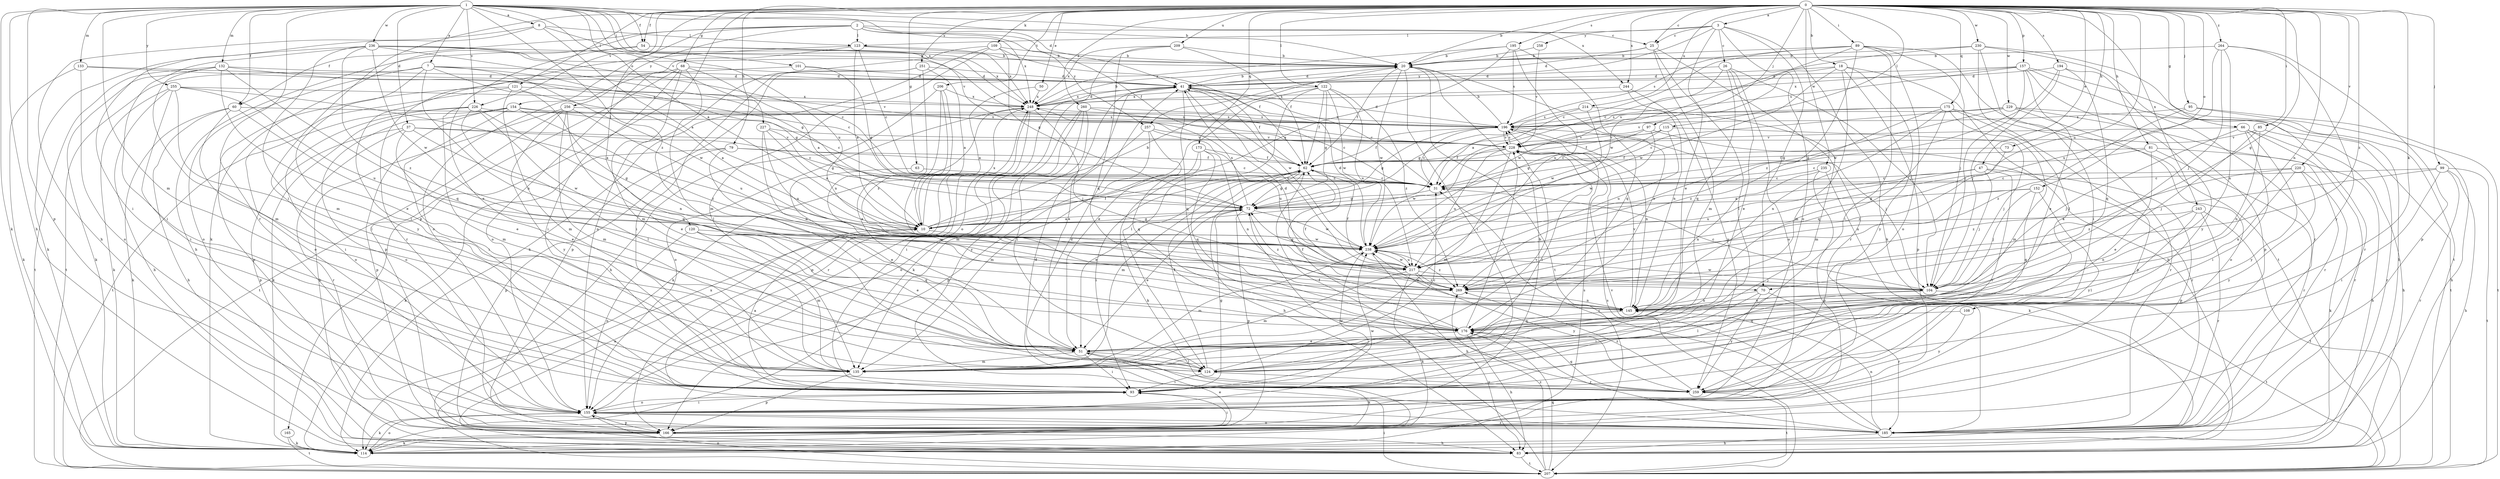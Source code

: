 strict digraph  {
0;
1;
2;
3;
7;
8;
10;
18;
20;
25;
26;
31;
37;
41;
47;
50;
51;
54;
60;
62;
63;
66;
68;
70;
72;
73;
79;
81;
83;
85;
89;
93;
95;
97;
99;
101;
104;
108;
109;
114;
115;
120;
121;
122;
123;
124;
132;
133;
135;
145;
152;
154;
155;
157;
165;
166;
173;
175;
176;
185;
194;
195;
196;
206;
207;
209;
214;
217;
220;
226;
227;
228;
229;
230;
235;
236;
238;
243;
244;
248;
251;
255;
256;
257;
258;
259;
260;
264;
269;
0 -> 3  [label=a];
0 -> 18  [label=b];
0 -> 20  [label=b];
0 -> 25  [label=c];
0 -> 47  [label=e];
0 -> 50  [label=e];
0 -> 54  [label=f];
0 -> 63  [label=g];
0 -> 66  [label=g];
0 -> 68  [label=g];
0 -> 70  [label=g];
0 -> 73  [label=h];
0 -> 79  [label=h];
0 -> 81  [label=h];
0 -> 85  [label=i];
0 -> 89  [label=i];
0 -> 93  [label=i];
0 -> 95  [label=j];
0 -> 97  [label=j];
0 -> 99  [label=j];
0 -> 108  [label=k];
0 -> 109  [label=k];
0 -> 115  [label=l];
0 -> 120  [label=l];
0 -> 121  [label=l];
0 -> 122  [label=l];
0 -> 145  [label=n];
0 -> 152  [label=o];
0 -> 157  [label=p];
0 -> 165  [label=p];
0 -> 173  [label=q];
0 -> 175  [label=q];
0 -> 194  [label=s];
0 -> 195  [label=s];
0 -> 206  [label=t];
0 -> 209  [label=u];
0 -> 214  [label=u];
0 -> 217  [label=u];
0 -> 220  [label=v];
0 -> 226  [label=v];
0 -> 229  [label=w];
0 -> 230  [label=w];
0 -> 235  [label=w];
0 -> 243  [label=x];
0 -> 244  [label=x];
0 -> 251  [label=y];
0 -> 260  [label=z];
0 -> 264  [label=z];
0 -> 269  [label=z];
1 -> 7  [label=a];
1 -> 8  [label=a];
1 -> 10  [label=a];
1 -> 20  [label=b];
1 -> 37  [label=d];
1 -> 41  [label=d];
1 -> 54  [label=f];
1 -> 60  [label=f];
1 -> 83  [label=h];
1 -> 101  [label=j];
1 -> 114  [label=k];
1 -> 132  [label=m];
1 -> 133  [label=m];
1 -> 135  [label=m];
1 -> 166  [label=p];
1 -> 185  [label=r];
1 -> 217  [label=u];
1 -> 226  [label=v];
1 -> 227  [label=v];
1 -> 236  [label=w];
1 -> 244  [label=x];
1 -> 248  [label=x];
1 -> 255  [label=y];
1 -> 269  [label=z];
2 -> 25  [label=c];
2 -> 60  [label=f];
2 -> 62  [label=f];
2 -> 114  [label=k];
2 -> 123  [label=l];
2 -> 154  [label=o];
2 -> 248  [label=x];
2 -> 256  [label=y];
2 -> 257  [label=y];
3 -> 25  [label=c];
3 -> 26  [label=c];
3 -> 51  [label=e];
3 -> 70  [label=g];
3 -> 114  [label=k];
3 -> 123  [label=l];
3 -> 155  [label=o];
3 -> 257  [label=y];
3 -> 258  [label=y];
7 -> 41  [label=d];
7 -> 70  [label=g];
7 -> 72  [label=g];
7 -> 145  [label=n];
7 -> 155  [label=o];
7 -> 207  [label=t];
7 -> 238  [label=w];
7 -> 259  [label=y];
8 -> 10  [label=a];
8 -> 83  [label=h];
8 -> 93  [label=i];
8 -> 123  [label=l];
8 -> 228  [label=v];
10 -> 20  [label=b];
10 -> 62  [label=f];
10 -> 72  [label=g];
10 -> 238  [label=w];
10 -> 248  [label=x];
18 -> 10  [label=a];
18 -> 41  [label=d];
18 -> 83  [label=h];
18 -> 135  [label=m];
18 -> 166  [label=p];
18 -> 238  [label=w];
18 -> 259  [label=y];
20 -> 41  [label=d];
20 -> 62  [label=f];
20 -> 93  [label=i];
20 -> 176  [label=q];
20 -> 207  [label=t];
20 -> 238  [label=w];
25 -> 20  [label=b];
25 -> 41  [label=d];
25 -> 124  [label=l];
25 -> 135  [label=m];
25 -> 185  [label=r];
26 -> 41  [label=d];
26 -> 51  [label=e];
26 -> 104  [label=j];
26 -> 155  [label=o];
26 -> 176  [label=q];
26 -> 238  [label=w];
31 -> 72  [label=g];
37 -> 31  [label=c];
37 -> 51  [label=e];
37 -> 166  [label=p];
37 -> 185  [label=r];
37 -> 228  [label=v];
37 -> 238  [label=w];
41 -> 20  [label=b];
41 -> 31  [label=c];
41 -> 51  [label=e];
41 -> 62  [label=f];
41 -> 114  [label=k];
41 -> 176  [label=q];
41 -> 217  [label=u];
41 -> 238  [label=w];
41 -> 248  [label=x];
47 -> 10  [label=a];
47 -> 31  [label=c];
47 -> 93  [label=i];
47 -> 104  [label=j];
47 -> 166  [label=p];
47 -> 217  [label=u];
50 -> 10  [label=a];
50 -> 248  [label=x];
51 -> 93  [label=i];
51 -> 114  [label=k];
51 -> 124  [label=l];
51 -> 135  [label=m];
54 -> 20  [label=b];
54 -> 51  [label=e];
54 -> 83  [label=h];
54 -> 248  [label=x];
60 -> 51  [label=e];
60 -> 83  [label=h];
60 -> 93  [label=i];
60 -> 114  [label=k];
60 -> 196  [label=s];
62 -> 31  [label=c];
62 -> 51  [label=e];
62 -> 72  [label=g];
62 -> 83  [label=h];
62 -> 93  [label=i];
62 -> 135  [label=m];
63 -> 31  [label=c];
63 -> 51  [label=e];
66 -> 83  [label=h];
66 -> 93  [label=i];
66 -> 104  [label=j];
66 -> 185  [label=r];
66 -> 228  [label=v];
66 -> 259  [label=y];
68 -> 10  [label=a];
68 -> 41  [label=d];
68 -> 93  [label=i];
68 -> 124  [label=l];
68 -> 135  [label=m];
68 -> 155  [label=o];
68 -> 166  [label=p];
70 -> 93  [label=i];
70 -> 145  [label=n];
70 -> 185  [label=r];
70 -> 259  [label=y];
72 -> 10  [label=a];
72 -> 51  [label=e];
72 -> 166  [label=p];
72 -> 238  [label=w];
72 -> 248  [label=x];
72 -> 269  [label=z];
73 -> 62  [label=f];
73 -> 269  [label=z];
79 -> 31  [label=c];
79 -> 62  [label=f];
79 -> 114  [label=k];
79 -> 124  [label=l];
79 -> 166  [label=p];
81 -> 31  [label=c];
81 -> 51  [label=e];
81 -> 62  [label=f];
81 -> 83  [label=h];
81 -> 185  [label=r];
83 -> 10  [label=a];
83 -> 207  [label=t];
85 -> 104  [label=j];
85 -> 145  [label=n];
85 -> 185  [label=r];
85 -> 228  [label=v];
89 -> 20  [label=b];
89 -> 31  [label=c];
89 -> 93  [label=i];
89 -> 104  [label=j];
89 -> 155  [label=o];
89 -> 196  [label=s];
89 -> 207  [label=t];
89 -> 238  [label=w];
89 -> 269  [label=z];
93 -> 10  [label=a];
93 -> 72  [label=g];
93 -> 155  [label=o];
93 -> 238  [label=w];
95 -> 83  [label=h];
95 -> 196  [label=s];
95 -> 207  [label=t];
95 -> 269  [label=z];
97 -> 72  [label=g];
97 -> 185  [label=r];
97 -> 228  [label=v];
97 -> 238  [label=w];
99 -> 31  [label=c];
99 -> 83  [label=h];
99 -> 93  [label=i];
99 -> 185  [label=r];
99 -> 207  [label=t];
99 -> 269  [label=z];
101 -> 41  [label=d];
101 -> 72  [label=g];
101 -> 124  [label=l];
104 -> 31  [label=c];
104 -> 41  [label=d];
104 -> 124  [label=l];
104 -> 145  [label=n];
104 -> 207  [label=t];
104 -> 238  [label=w];
108 -> 176  [label=q];
108 -> 259  [label=y];
109 -> 20  [label=b];
109 -> 62  [label=f];
109 -> 72  [label=g];
109 -> 114  [label=k];
109 -> 135  [label=m];
109 -> 155  [label=o];
114 -> 155  [label=o];
114 -> 196  [label=s];
115 -> 31  [label=c];
115 -> 62  [label=f];
115 -> 104  [label=j];
115 -> 217  [label=u];
115 -> 228  [label=v];
120 -> 51  [label=e];
120 -> 135  [label=m];
120 -> 155  [label=o];
120 -> 176  [label=q];
120 -> 238  [label=w];
121 -> 10  [label=a];
121 -> 135  [label=m];
121 -> 155  [label=o];
121 -> 166  [label=p];
121 -> 248  [label=x];
122 -> 51  [label=e];
122 -> 62  [label=f];
122 -> 72  [label=g];
122 -> 124  [label=l];
122 -> 217  [label=u];
122 -> 238  [label=w];
122 -> 248  [label=x];
122 -> 269  [label=z];
123 -> 10  [label=a];
123 -> 20  [label=b];
123 -> 31  [label=c];
123 -> 155  [label=o];
123 -> 185  [label=r];
123 -> 248  [label=x];
124 -> 31  [label=c];
124 -> 62  [label=f];
124 -> 93  [label=i];
124 -> 228  [label=v];
124 -> 259  [label=y];
132 -> 31  [label=c];
132 -> 41  [label=d];
132 -> 51  [label=e];
132 -> 114  [label=k];
132 -> 135  [label=m];
132 -> 176  [label=q];
132 -> 207  [label=t];
133 -> 41  [label=d];
133 -> 114  [label=k];
133 -> 155  [label=o];
133 -> 228  [label=v];
135 -> 166  [label=p];
145 -> 176  [label=q];
145 -> 228  [label=v];
145 -> 238  [label=w];
152 -> 72  [label=g];
152 -> 104  [label=j];
152 -> 176  [label=q];
152 -> 217  [label=u];
152 -> 259  [label=y];
154 -> 31  [label=c];
154 -> 93  [label=i];
154 -> 114  [label=k];
154 -> 155  [label=o];
154 -> 166  [label=p];
154 -> 196  [label=s];
154 -> 269  [label=z];
155 -> 20  [label=b];
155 -> 93  [label=i];
155 -> 114  [label=k];
155 -> 166  [label=p];
155 -> 185  [label=r];
155 -> 238  [label=w];
157 -> 41  [label=d];
157 -> 51  [label=e];
157 -> 83  [label=h];
157 -> 104  [label=j];
157 -> 185  [label=r];
157 -> 196  [label=s];
157 -> 248  [label=x];
157 -> 259  [label=y];
165 -> 114  [label=k];
165 -> 207  [label=t];
166 -> 51  [label=e];
166 -> 83  [label=h];
166 -> 93  [label=i];
166 -> 114  [label=k];
173 -> 62  [label=f];
173 -> 114  [label=k];
173 -> 135  [label=m];
173 -> 145  [label=n];
173 -> 176  [label=q];
175 -> 135  [label=m];
175 -> 145  [label=n];
175 -> 166  [label=p];
175 -> 176  [label=q];
175 -> 185  [label=r];
175 -> 196  [label=s];
175 -> 228  [label=v];
175 -> 269  [label=z];
176 -> 51  [label=e];
176 -> 62  [label=f];
176 -> 83  [label=h];
176 -> 185  [label=r];
176 -> 228  [label=v];
185 -> 31  [label=c];
185 -> 41  [label=d];
185 -> 83  [label=h];
185 -> 145  [label=n];
185 -> 155  [label=o];
185 -> 228  [label=v];
194 -> 41  [label=d];
194 -> 104  [label=j];
194 -> 166  [label=p];
194 -> 176  [label=q];
194 -> 238  [label=w];
195 -> 10  [label=a];
195 -> 20  [label=b];
195 -> 51  [label=e];
195 -> 196  [label=s];
195 -> 217  [label=u];
195 -> 248  [label=x];
196 -> 20  [label=b];
196 -> 31  [label=c];
196 -> 41  [label=d];
196 -> 62  [label=f];
196 -> 72  [label=g];
196 -> 104  [label=j];
196 -> 145  [label=n];
196 -> 228  [label=v];
206 -> 51  [label=e];
206 -> 83  [label=h];
206 -> 104  [label=j];
206 -> 248  [label=x];
206 -> 269  [label=z];
207 -> 72  [label=g];
207 -> 93  [label=i];
207 -> 155  [label=o];
207 -> 176  [label=q];
207 -> 196  [label=s];
207 -> 248  [label=x];
207 -> 269  [label=z];
209 -> 20  [label=b];
209 -> 62  [label=f];
209 -> 155  [label=o];
209 -> 176  [label=q];
209 -> 248  [label=x];
214 -> 72  [label=g];
214 -> 135  [label=m];
214 -> 196  [label=s];
214 -> 238  [label=w];
217 -> 62  [label=f];
217 -> 72  [label=g];
217 -> 104  [label=j];
217 -> 114  [label=k];
217 -> 135  [label=m];
217 -> 238  [label=w];
217 -> 259  [label=y];
217 -> 269  [label=z];
220 -> 31  [label=c];
220 -> 114  [label=k];
220 -> 145  [label=n];
220 -> 259  [label=y];
220 -> 269  [label=z];
226 -> 124  [label=l];
226 -> 135  [label=m];
226 -> 145  [label=n];
226 -> 155  [label=o];
226 -> 176  [label=q];
226 -> 196  [label=s];
226 -> 207  [label=t];
227 -> 10  [label=a];
227 -> 72  [label=g];
227 -> 145  [label=n];
227 -> 217  [label=u];
227 -> 228  [label=v];
228 -> 62  [label=f];
228 -> 124  [label=l];
228 -> 135  [label=m];
228 -> 196  [label=s];
228 -> 217  [label=u];
228 -> 238  [label=w];
229 -> 31  [label=c];
229 -> 72  [label=g];
229 -> 155  [label=o];
229 -> 185  [label=r];
229 -> 196  [label=s];
229 -> 207  [label=t];
230 -> 20  [label=b];
230 -> 31  [label=c];
230 -> 93  [label=i];
230 -> 124  [label=l];
230 -> 185  [label=r];
230 -> 207  [label=t];
235 -> 31  [label=c];
235 -> 114  [label=k];
235 -> 145  [label=n];
235 -> 166  [label=p];
236 -> 20  [label=b];
236 -> 31  [label=c];
236 -> 72  [label=g];
236 -> 93  [label=i];
236 -> 114  [label=k];
236 -> 135  [label=m];
236 -> 228  [label=v];
236 -> 238  [label=w];
236 -> 269  [label=z];
238 -> 41  [label=d];
238 -> 83  [label=h];
238 -> 135  [label=m];
238 -> 217  [label=u];
238 -> 269  [label=z];
243 -> 10  [label=a];
243 -> 124  [label=l];
243 -> 145  [label=n];
243 -> 185  [label=r];
243 -> 207  [label=t];
244 -> 145  [label=n];
244 -> 248  [label=x];
244 -> 259  [label=y];
248 -> 20  [label=b];
248 -> 41  [label=d];
248 -> 104  [label=j];
248 -> 114  [label=k];
248 -> 155  [label=o];
248 -> 166  [label=p];
248 -> 185  [label=r];
248 -> 196  [label=s];
251 -> 10  [label=a];
251 -> 41  [label=d];
251 -> 93  [label=i];
251 -> 145  [label=n];
251 -> 166  [label=p];
255 -> 10  [label=a];
255 -> 83  [label=h];
255 -> 93  [label=i];
255 -> 114  [label=k];
255 -> 124  [label=l];
255 -> 217  [label=u];
255 -> 248  [label=x];
256 -> 51  [label=e];
256 -> 83  [label=h];
256 -> 135  [label=m];
256 -> 196  [label=s];
256 -> 207  [label=t];
256 -> 217  [label=u];
256 -> 259  [label=y];
257 -> 155  [label=o];
257 -> 166  [label=p];
257 -> 176  [label=q];
257 -> 217  [label=u];
257 -> 228  [label=v];
258 -> 20  [label=b];
258 -> 228  [label=v];
259 -> 41  [label=d];
259 -> 62  [label=f];
259 -> 176  [label=q];
259 -> 207  [label=t];
259 -> 269  [label=z];
260 -> 31  [label=c];
260 -> 93  [label=i];
260 -> 124  [label=l];
260 -> 135  [label=m];
260 -> 196  [label=s];
260 -> 259  [label=y];
264 -> 20  [label=b];
264 -> 104  [label=j];
264 -> 145  [label=n];
264 -> 166  [label=p];
264 -> 217  [label=u];
264 -> 259  [label=y];
269 -> 62  [label=f];
269 -> 145  [label=n];
}
